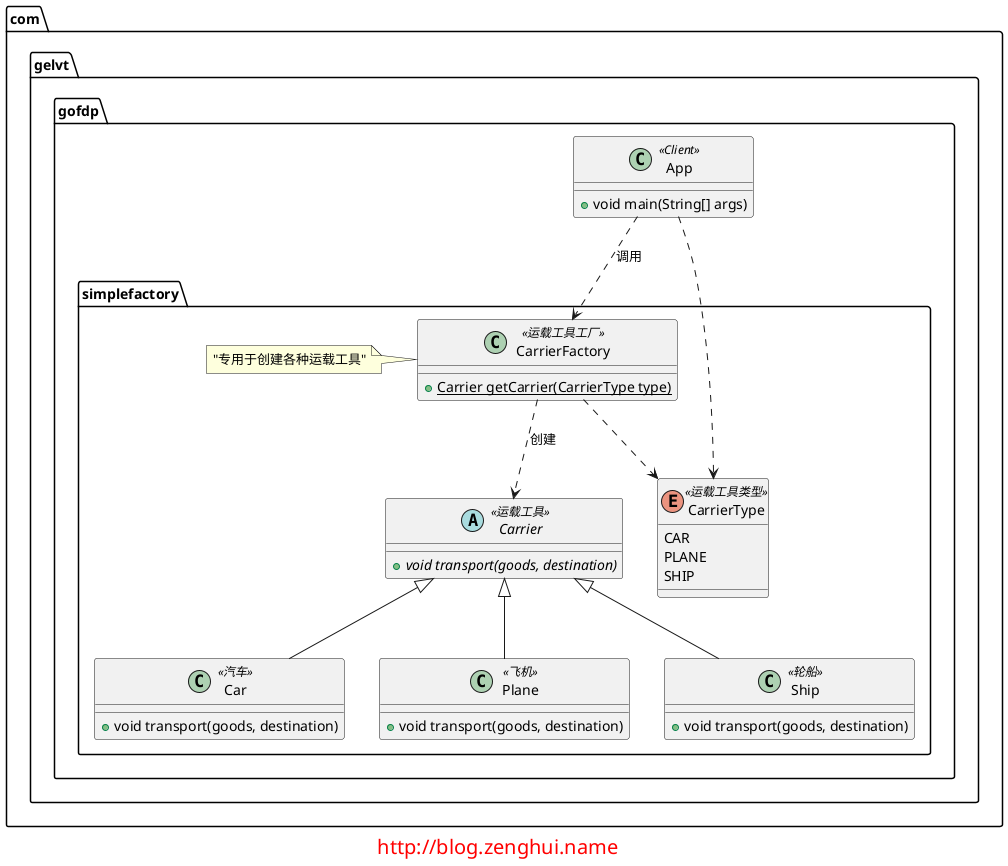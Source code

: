 @startuml

package com.gelvt.gofdp.simplefactory{

    abstract class Carrier <<运载工具>>{
        + {abstract} void transport(goods, destination)
    }

    class Car <<汽车>> extends Carrier{
        + void transport(goods, destination)
    }

    class Plane <<飞机>> extends Carrier{
        + void transport(goods, destination)
    }

    class Ship <<轮船>> extends Carrier{
        + void transport(goods, destination)
    }

    enum CarrierType <<运载工具类型>> {
        CAR
        PLANE
        SHIP
    }

    class CarrierFactory <<运载工具工厂>>{
        + {static} Carrier getCarrier(CarrierType type)
    }

    note left of CarrierFactory : "专用于创建各种运载工具"

    CarrierFactory ..> Carrier : 创建

}

package com.gelvt.gofdp{
    class App <<Client>>{
        + void main(String[] args)
    }
}

App ..> CarrierFactory : 调用
App ..> CarrierType
CarrierFactory ..> CarrierType

footer
<font size="20" color="red">http://blog.zenghui.name</font>
endfooter

@enduml